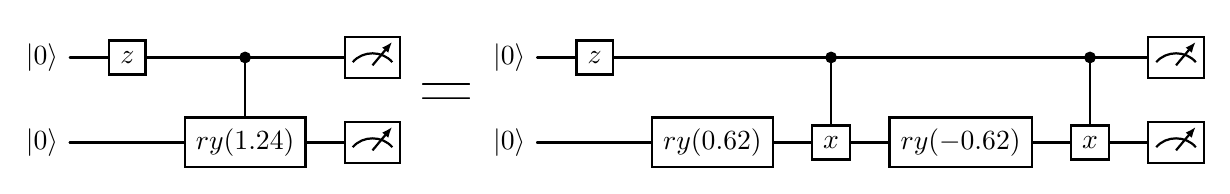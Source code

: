 \documentclass[border=6pt]{standalone}
\usepackage[utf8]{inputenc}
\usepackage[T1]{fontenc}
\usepackage{tikz}
\usetikzlibrary{quantikz2}
\begin{document}\begin{quantikz}
	\lstick{\ket{0}}	&	\gate{z}	&	\ctrl{1}	&	\meter{}\\
	\lstick{\ket{0}}	&	\qw	&	\gate{ry(1.24)}	&	\meter{}
\end{quantikz}
{\Huge{\textbf{=}}}
\begin{quantikz}
	\lstick{\ket{0}}	&	\gate{z}	&	\qw	&	\ctrl{1}	&	\qw	&	\ctrl{1}	&	\meter{}\\
	\lstick{\ket{0}}	&	\qw	&	\gate{ry(0.62)}	&	\gate{x}	&	\gate{ry(-0.62)}	&	\gate{x}	&	\meter{}
\end{quantikz}
\end{document}